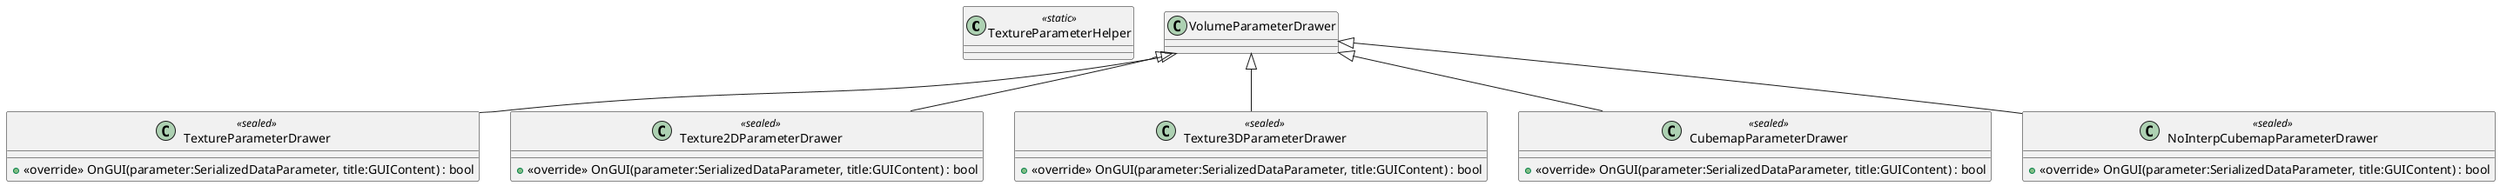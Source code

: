 @startuml
class TextureParameterHelper <<static>> {
}
class TextureParameterDrawer <<sealed>> {
    + <<override>> OnGUI(parameter:SerializedDataParameter, title:GUIContent) : bool
}
class Texture2DParameterDrawer <<sealed>> {
    + <<override>> OnGUI(parameter:SerializedDataParameter, title:GUIContent) : bool
}
class Texture3DParameterDrawer <<sealed>> {
    + <<override>> OnGUI(parameter:SerializedDataParameter, title:GUIContent) : bool
}
class CubemapParameterDrawer <<sealed>> {
    + <<override>> OnGUI(parameter:SerializedDataParameter, title:GUIContent) : bool
}
class NoInterpCubemapParameterDrawer <<sealed>> {
    + <<override>> OnGUI(parameter:SerializedDataParameter, title:GUIContent) : bool
}
VolumeParameterDrawer <|-- TextureParameterDrawer
VolumeParameterDrawer <|-- Texture2DParameterDrawer
VolumeParameterDrawer <|-- Texture3DParameterDrawer
VolumeParameterDrawer <|-- CubemapParameterDrawer
VolumeParameterDrawer <|-- NoInterpCubemapParameterDrawer
@enduml
